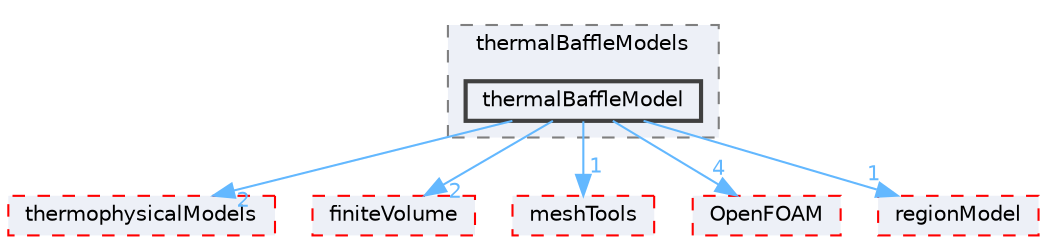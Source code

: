 digraph "src/regionModels/thermalBaffleModels/thermalBaffleModel"
{
 // LATEX_PDF_SIZE
  bgcolor="transparent";
  edge [fontname=Helvetica,fontsize=10,labelfontname=Helvetica,labelfontsize=10];
  node [fontname=Helvetica,fontsize=10,shape=box,height=0.2,width=0.4];
  compound=true
  subgraph clusterdir_078bc54a9f6be782adefa19260bf346f {
    graph [ bgcolor="#edf0f7", pencolor="grey50", label="thermalBaffleModels", fontname=Helvetica,fontsize=10 style="filled,dashed", URL="dir_078bc54a9f6be782adefa19260bf346f.html",tooltip=""]
  dir_820101dec8f282ce58b85a396baa7f9d [label="thermalBaffleModel", fillcolor="#edf0f7", color="grey25", style="filled,bold", URL="dir_820101dec8f282ce58b85a396baa7f9d.html",tooltip=""];
  }
  dir_2778d089ec5c4f66810b11f753867003 [label="thermophysicalModels", fillcolor="#edf0f7", color="red", style="filled,dashed", URL="dir_2778d089ec5c4f66810b11f753867003.html",tooltip=""];
  dir_9bd15774b555cf7259a6fa18f99fe99b [label="finiteVolume", fillcolor="#edf0f7", color="red", style="filled,dashed", URL="dir_9bd15774b555cf7259a6fa18f99fe99b.html",tooltip=""];
  dir_ae30ad0bef50cf391b24c614251bb9fd [label="meshTools", fillcolor="#edf0f7", color="red", style="filled,dashed", URL="dir_ae30ad0bef50cf391b24c614251bb9fd.html",tooltip=""];
  dir_c5473ff19b20e6ec4dfe5c310b3778a8 [label="OpenFOAM", fillcolor="#edf0f7", color="red", style="filled,dashed", URL="dir_c5473ff19b20e6ec4dfe5c310b3778a8.html",tooltip=""];
  dir_e1879fa133c4c7d7be31da46fdc26b53 [label="regionModel", fillcolor="#edf0f7", color="red", style="filled,dashed", URL="dir_e1879fa133c4c7d7be31da46fdc26b53.html",tooltip=""];
  dir_820101dec8f282ce58b85a396baa7f9d->dir_2778d089ec5c4f66810b11f753867003 [headlabel="2", labeldistance=1.5 headhref="dir_003995_004022.html" href="dir_003995_004022.html" color="steelblue1" fontcolor="steelblue1"];
  dir_820101dec8f282ce58b85a396baa7f9d->dir_9bd15774b555cf7259a6fa18f99fe99b [headlabel="2", labeldistance=1.5 headhref="dir_003995_001387.html" href="dir_003995_001387.html" color="steelblue1" fontcolor="steelblue1"];
  dir_820101dec8f282ce58b85a396baa7f9d->dir_ae30ad0bef50cf391b24c614251bb9fd [headlabel="1", labeldistance=1.5 headhref="dir_003995_002382.html" href="dir_003995_002382.html" color="steelblue1" fontcolor="steelblue1"];
  dir_820101dec8f282ce58b85a396baa7f9d->dir_c5473ff19b20e6ec4dfe5c310b3778a8 [headlabel="4", labeldistance=1.5 headhref="dir_003995_002695.html" href="dir_003995_002695.html" color="steelblue1" fontcolor="steelblue1"];
  dir_820101dec8f282ce58b85a396baa7f9d->dir_e1879fa133c4c7d7be31da46fdc26b53 [headlabel="1", labeldistance=1.5 headhref="dir_003995_003290.html" href="dir_003995_003290.html" color="steelblue1" fontcolor="steelblue1"];
}
